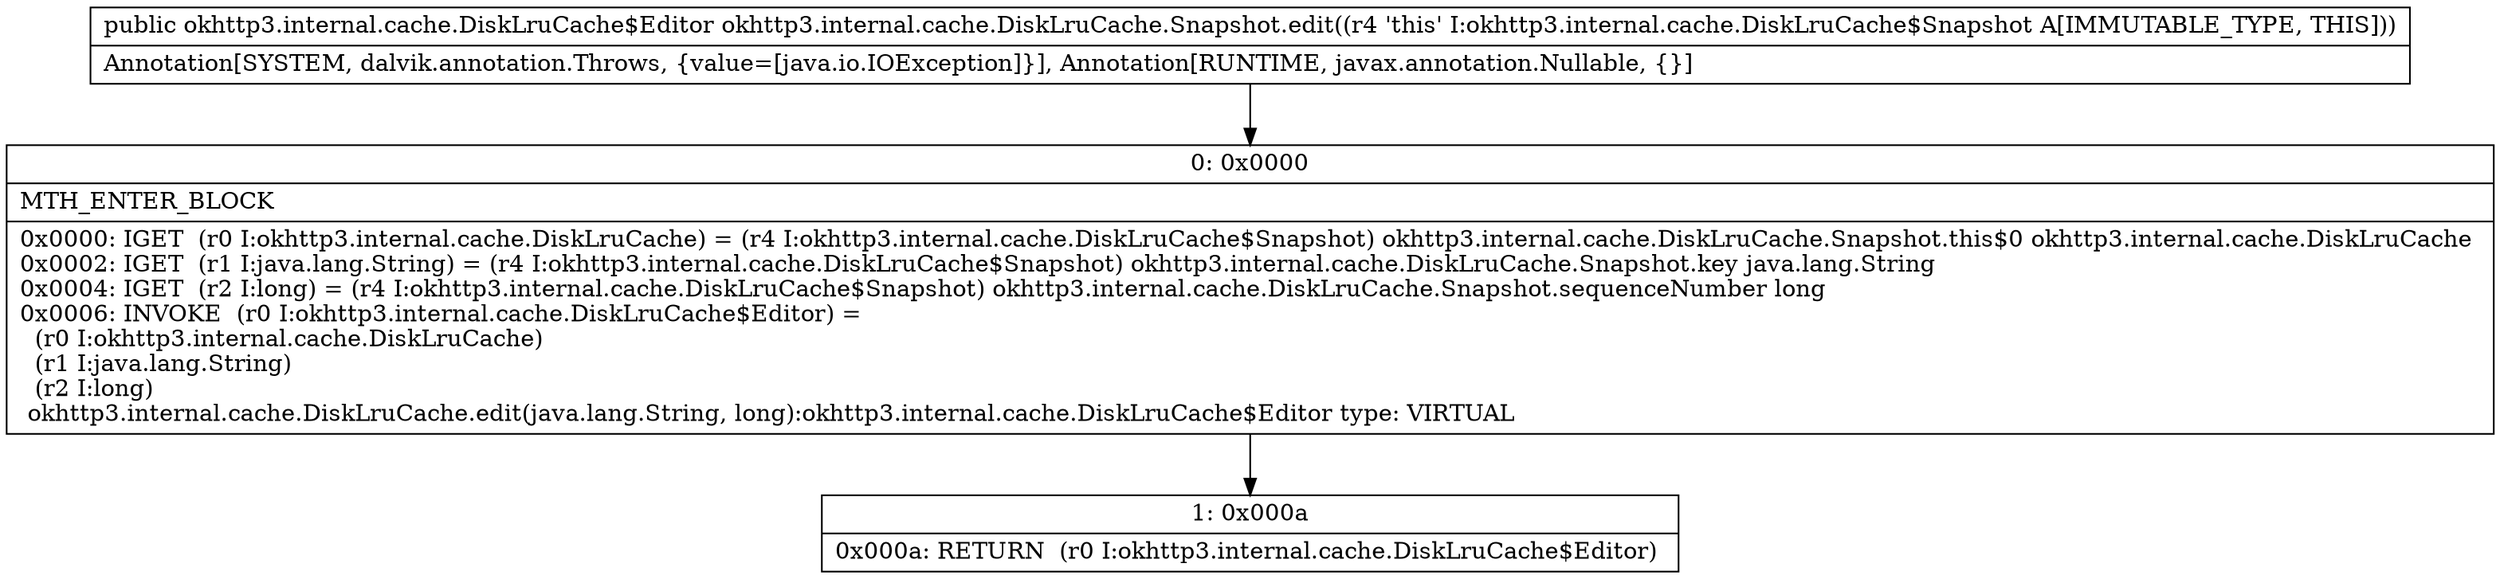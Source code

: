 digraph "CFG forokhttp3.internal.cache.DiskLruCache.Snapshot.edit()Lokhttp3\/internal\/cache\/DiskLruCache$Editor;" {
Node_0 [shape=record,label="{0\:\ 0x0000|MTH_ENTER_BLOCK\l|0x0000: IGET  (r0 I:okhttp3.internal.cache.DiskLruCache) = (r4 I:okhttp3.internal.cache.DiskLruCache$Snapshot) okhttp3.internal.cache.DiskLruCache.Snapshot.this$0 okhttp3.internal.cache.DiskLruCache \l0x0002: IGET  (r1 I:java.lang.String) = (r4 I:okhttp3.internal.cache.DiskLruCache$Snapshot) okhttp3.internal.cache.DiskLruCache.Snapshot.key java.lang.String \l0x0004: IGET  (r2 I:long) = (r4 I:okhttp3.internal.cache.DiskLruCache$Snapshot) okhttp3.internal.cache.DiskLruCache.Snapshot.sequenceNumber long \l0x0006: INVOKE  (r0 I:okhttp3.internal.cache.DiskLruCache$Editor) = \l  (r0 I:okhttp3.internal.cache.DiskLruCache)\l  (r1 I:java.lang.String)\l  (r2 I:long)\l okhttp3.internal.cache.DiskLruCache.edit(java.lang.String, long):okhttp3.internal.cache.DiskLruCache$Editor type: VIRTUAL \l}"];
Node_1 [shape=record,label="{1\:\ 0x000a|0x000a: RETURN  (r0 I:okhttp3.internal.cache.DiskLruCache$Editor) \l}"];
MethodNode[shape=record,label="{public okhttp3.internal.cache.DiskLruCache$Editor okhttp3.internal.cache.DiskLruCache.Snapshot.edit((r4 'this' I:okhttp3.internal.cache.DiskLruCache$Snapshot A[IMMUTABLE_TYPE, THIS]))  | Annotation[SYSTEM, dalvik.annotation.Throws, \{value=[java.io.IOException]\}], Annotation[RUNTIME, javax.annotation.Nullable, \{\}]\l}"];
MethodNode -> Node_0;
Node_0 -> Node_1;
}


